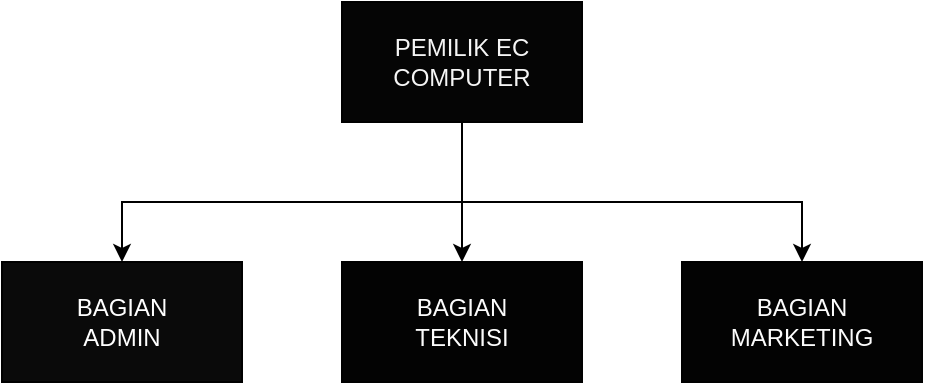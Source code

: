 <mxfile version="24.4.15" type="github">
  <diagram name="Page-1" id="zaWklGw444w4HPKDfQCg">
    <mxGraphModel dx="765" dy="370" grid="1" gridSize="10" guides="1" tooltips="1" connect="1" arrows="1" fold="1" page="1" pageScale="1" pageWidth="850" pageHeight="1100" math="0" shadow="0">
      <root>
        <mxCell id="0" />
        <mxCell id="1" parent="0" />
        <mxCell id="NHguR0aR2s1_JDpPaNEO-3" value="" style="edgeStyle=orthogonalEdgeStyle;rounded=0;orthogonalLoop=1;jettySize=auto;html=1;exitX=0.5;exitY=1;exitDx=0;exitDy=0;" edge="1" parent="1" source="NHguR0aR2s1_JDpPaNEO-1" target="NHguR0aR2s1_JDpPaNEO-2">
          <mxGeometry relative="1" as="geometry">
            <Array as="points">
              <mxPoint x="440" y="180" />
              <mxPoint x="270" y="180" />
            </Array>
          </mxGeometry>
        </mxCell>
        <mxCell id="NHguR0aR2s1_JDpPaNEO-7" style="edgeStyle=orthogonalEdgeStyle;rounded=0;orthogonalLoop=1;jettySize=auto;html=1;entryX=0.5;entryY=0;entryDx=0;entryDy=0;" edge="1" parent="1" source="NHguR0aR2s1_JDpPaNEO-1" target="NHguR0aR2s1_JDpPaNEO-6">
          <mxGeometry relative="1" as="geometry">
            <Array as="points">
              <mxPoint x="440" y="190" />
              <mxPoint x="440" y="190" />
            </Array>
          </mxGeometry>
        </mxCell>
        <mxCell id="NHguR0aR2s1_JDpPaNEO-10" style="edgeStyle=orthogonalEdgeStyle;rounded=0;orthogonalLoop=1;jettySize=auto;html=1;" edge="1" parent="1" source="NHguR0aR2s1_JDpPaNEO-1" target="NHguR0aR2s1_JDpPaNEO-9">
          <mxGeometry relative="1" as="geometry">
            <Array as="points">
              <mxPoint x="440" y="180" />
              <mxPoint x="610" y="180" />
            </Array>
          </mxGeometry>
        </mxCell>
        <mxCell id="NHguR0aR2s1_JDpPaNEO-1" value="&lt;font color=&quot;#f5f5f5&quot;&gt;PEMILIK EC COMPUTER&lt;/font&gt;" style="rounded=0;whiteSpace=wrap;html=1;fillColor=#050505;" vertex="1" parent="1">
          <mxGeometry x="380" y="80" width="120" height="60" as="geometry" />
        </mxCell>
        <mxCell id="NHguR0aR2s1_JDpPaNEO-2" value="&lt;font color=&quot;#ffffff&quot;&gt;BAGIAN&lt;/font&gt;&lt;div&gt;&lt;font color=&quot;#ffffff&quot;&gt;ADMIN&lt;/font&gt;&lt;/div&gt;" style="rounded=0;whiteSpace=wrap;html=1;fillColor=#0A0A0A;" vertex="1" parent="1">
          <mxGeometry x="210" y="210" width="120" height="60" as="geometry" />
        </mxCell>
        <mxCell id="NHguR0aR2s1_JDpPaNEO-6" value="&lt;font color=&quot;#fcfcfc&quot;&gt;BAGIAN&lt;/font&gt;&lt;div&gt;&lt;font color=&quot;#fcfcfc&quot;&gt;TEKNISI&lt;/font&gt;&lt;/div&gt;" style="rounded=0;whiteSpace=wrap;html=1;fillColor=#030303;" vertex="1" parent="1">
          <mxGeometry x="380" y="210" width="120" height="60" as="geometry" />
        </mxCell>
        <mxCell id="NHguR0aR2s1_JDpPaNEO-9" value="&lt;font color=&quot;#fcfcfc&quot;&gt;BAGIAN MARKETING&lt;/font&gt;" style="rounded=0;whiteSpace=wrap;html=1;fillColor=#030303;" vertex="1" parent="1">
          <mxGeometry x="550" y="210" width="120" height="60" as="geometry" />
        </mxCell>
      </root>
    </mxGraphModel>
  </diagram>
</mxfile>
